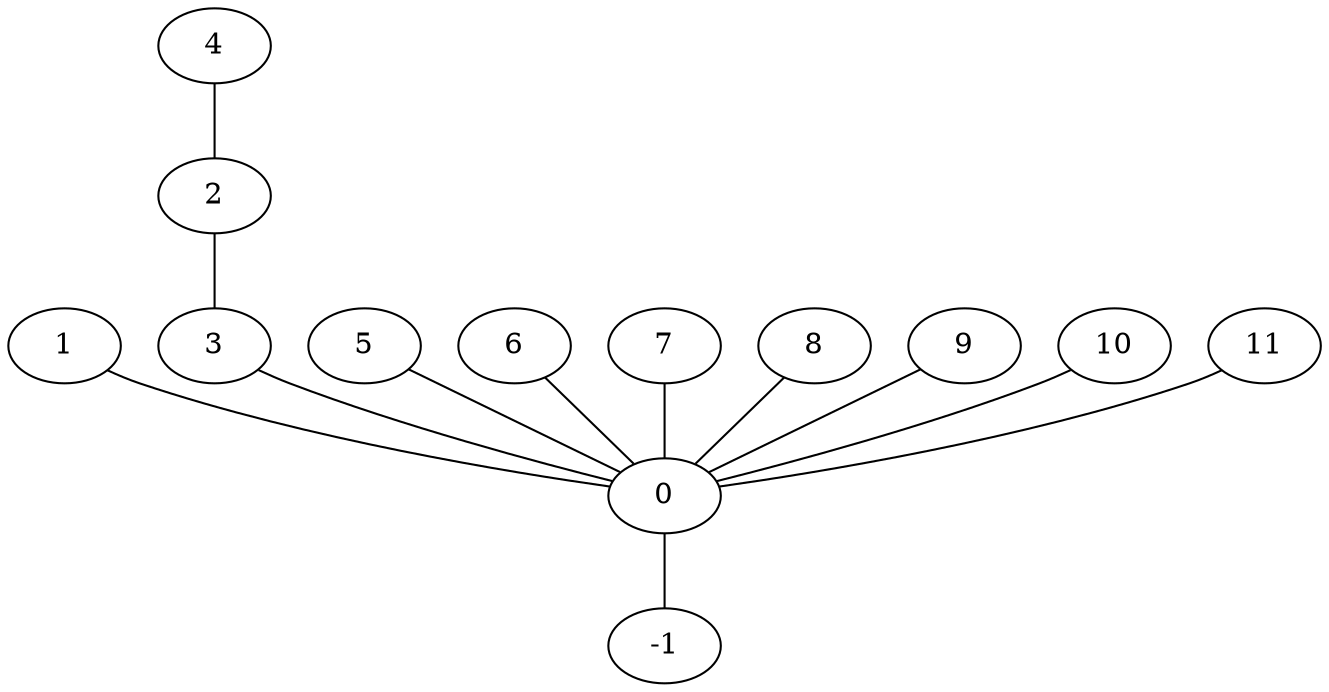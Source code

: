 graph G { 
   0---1  
   1--0  
   2--3  
   3--0  
   4--2  
   5--0  
   6--0  
   7--0  
   8--0  
   9--0  
   10--0  
   11--0  
}

